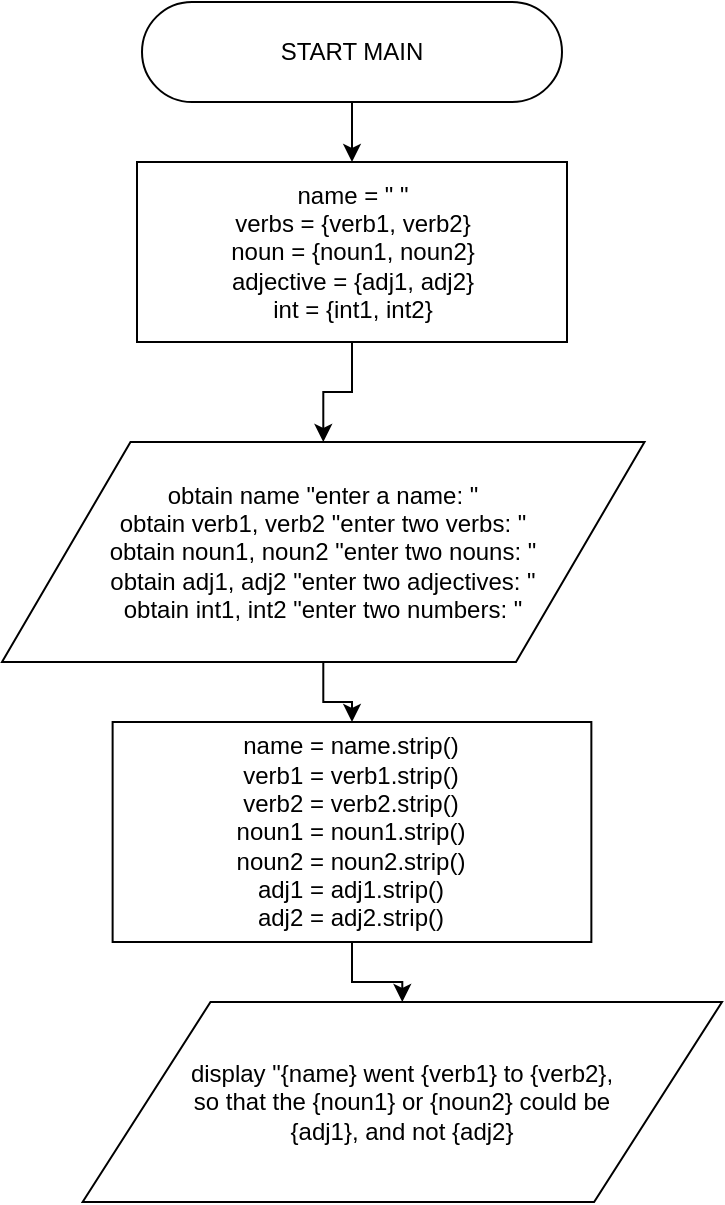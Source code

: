<mxfile version="24.6.5" type="github">
  <diagram name="Page-1" id="AcvORmyKL_cDA2iYpnHu">
    <mxGraphModel dx="458" dy="534" grid="1" gridSize="10" guides="1" tooltips="1" connect="1" arrows="1" fold="1" page="1" pageScale="1" pageWidth="850" pageHeight="1100" math="0" shadow="0">
      <root>
        <mxCell id="0" />
        <mxCell id="1" parent="0" />
        <mxCell id="nFXKV-LCEwdOK6MNDmqJ-4" value="" style="edgeStyle=orthogonalEdgeStyle;rounded=0;orthogonalLoop=1;jettySize=auto;html=1;" edge="1" parent="1" source="nFXKV-LCEwdOK6MNDmqJ-1" target="nFXKV-LCEwdOK6MNDmqJ-3">
          <mxGeometry relative="1" as="geometry" />
        </mxCell>
        <mxCell id="nFXKV-LCEwdOK6MNDmqJ-1" value="START MAIN" style="html=1;dashed=0;whiteSpace=wrap;shape=mxgraph.dfd.start" vertex="1" parent="1">
          <mxGeometry x="260" y="90" width="210" height="50" as="geometry" />
        </mxCell>
        <mxCell id="nFXKV-LCEwdOK6MNDmqJ-6" value="" style="edgeStyle=orthogonalEdgeStyle;rounded=0;orthogonalLoop=1;jettySize=auto;html=1;" edge="1" parent="1" source="nFXKV-LCEwdOK6MNDmqJ-3" target="nFXKV-LCEwdOK6MNDmqJ-5">
          <mxGeometry relative="1" as="geometry" />
        </mxCell>
        <mxCell id="nFXKV-LCEwdOK6MNDmqJ-3" value="name = &quot; &quot;&lt;div&gt;verbs = {verb1, verb2}&lt;/div&gt;&lt;div&gt;noun = {noun1, noun2}&lt;/div&gt;&lt;div&gt;adjective = {adj1, adj2}&lt;/div&gt;&lt;div&gt;int = {int1, int2}&lt;/div&gt;" style="html=1;dashed=0;whiteSpace=wrap;" vertex="1" parent="1">
          <mxGeometry x="257.5" y="170" width="215" height="90" as="geometry" />
        </mxCell>
        <mxCell id="nFXKV-LCEwdOK6MNDmqJ-8" value="" style="edgeStyle=orthogonalEdgeStyle;rounded=0;orthogonalLoop=1;jettySize=auto;html=1;" edge="1" parent="1" source="nFXKV-LCEwdOK6MNDmqJ-5" target="nFXKV-LCEwdOK6MNDmqJ-7">
          <mxGeometry relative="1" as="geometry" />
        </mxCell>
        <mxCell id="nFXKV-LCEwdOK6MNDmqJ-5" value="obtain name &quot;enter a name: &quot;&lt;div&gt;obtain verb1, verb2 &quot;enter two verbs: &quot;&lt;/div&gt;&lt;div&gt;obtain noun1, noun2 &quot;enter two nouns: &quot;&lt;/div&gt;&lt;div&gt;obtain adj1, adj2 &quot;enter two adjectives: &quot;&lt;/div&gt;&lt;div&gt;obtain int1, int2 &quot;enter two numbers: &quot;&lt;/div&gt;" style="shape=parallelogram;perimeter=parallelogramPerimeter;whiteSpace=wrap;html=1;dashed=0;" vertex="1" parent="1">
          <mxGeometry x="190" y="310" width="321.25" height="110" as="geometry" />
        </mxCell>
        <mxCell id="nFXKV-LCEwdOK6MNDmqJ-12" value="" style="edgeStyle=orthogonalEdgeStyle;rounded=0;orthogonalLoop=1;jettySize=auto;html=1;" edge="1" parent="1" source="nFXKV-LCEwdOK6MNDmqJ-7" target="nFXKV-LCEwdOK6MNDmqJ-11">
          <mxGeometry relative="1" as="geometry" />
        </mxCell>
        <mxCell id="nFXKV-LCEwdOK6MNDmqJ-7" value="name = name.strip()&lt;div&gt;verb1 = verb1.strip()&lt;/div&gt;&lt;div&gt;verb2 = verb2.strip()&lt;/div&gt;&lt;div&gt;noun1 = noun1.strip()&lt;/div&gt;&lt;div&gt;noun2 = noun2&lt;span style=&quot;background-color: initial;&quot;&gt;.strip()&lt;/span&gt;&lt;/div&gt;&lt;div&gt;&lt;span style=&quot;background-color: initial;&quot;&gt;adj1 = adj1&lt;/span&gt;&lt;span style=&quot;background-color: initial;&quot;&gt;.strip()&lt;/span&gt;&lt;/div&gt;&lt;div&gt;&lt;span style=&quot;background-color: initial;&quot;&gt;adj2 = adj2&lt;/span&gt;&lt;span style=&quot;background-color: initial;&quot;&gt;.strip()&lt;/span&gt;&lt;/div&gt;" style="html=1;dashed=0;whiteSpace=wrap;" vertex="1" parent="1">
          <mxGeometry x="245.31" y="450" width="239.37" height="110" as="geometry" />
        </mxCell>
        <mxCell id="nFXKV-LCEwdOK6MNDmqJ-11" value="display &quot;{name} went {verb1} to {verb2},&lt;div&gt;so that the {noun1} or {noun2} could be&lt;/div&gt;&lt;div&gt;{adj1}, and not {adj2}&lt;/div&gt;" style="shape=parallelogram;perimeter=parallelogramPerimeter;whiteSpace=wrap;html=1;dashed=0;" vertex="1" parent="1">
          <mxGeometry x="230.31" y="590" width="319.69" height="100" as="geometry" />
        </mxCell>
      </root>
    </mxGraphModel>
  </diagram>
</mxfile>
